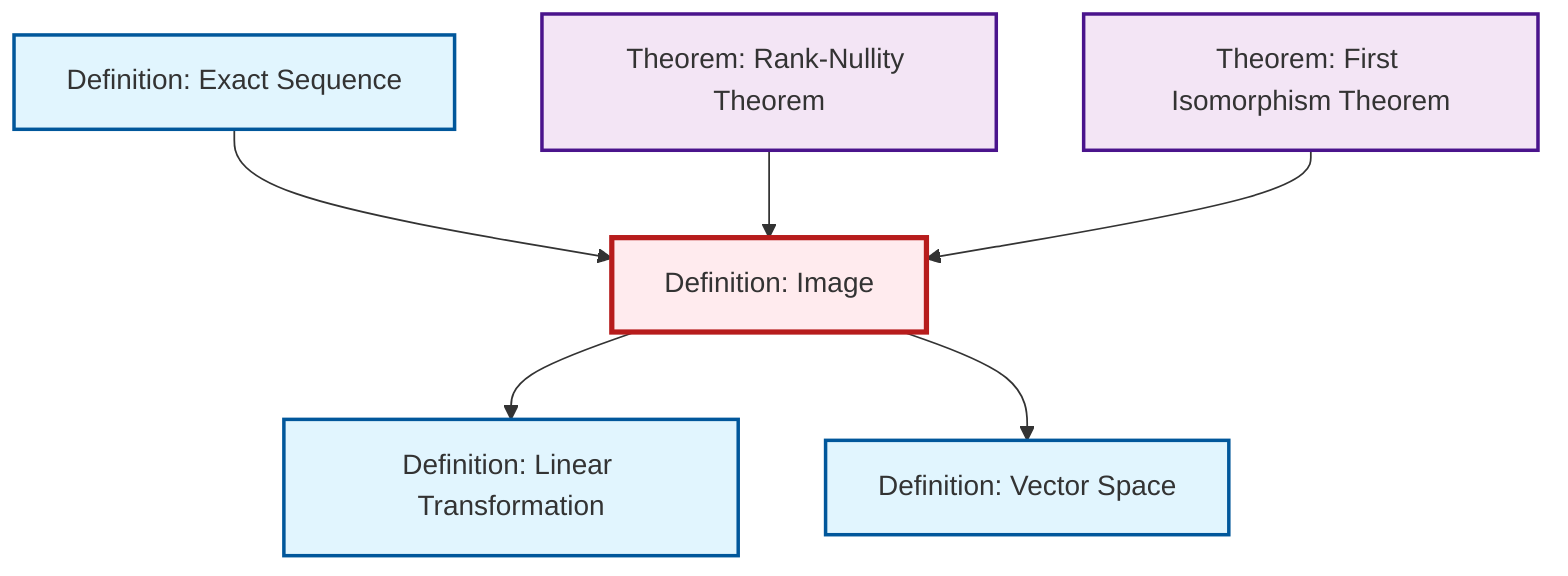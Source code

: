 graph TD
    classDef definition fill:#e1f5fe,stroke:#01579b,stroke-width:2px
    classDef theorem fill:#f3e5f5,stroke:#4a148c,stroke-width:2px
    classDef axiom fill:#fff3e0,stroke:#e65100,stroke-width:2px
    classDef example fill:#e8f5e9,stroke:#1b5e20,stroke-width:2px
    classDef current fill:#ffebee,stroke:#b71c1c,stroke-width:3px
    def-exact-sequence["Definition: Exact Sequence"]:::definition
    def-image["Definition: Image"]:::definition
    def-linear-transformation["Definition: Linear Transformation"]:::definition
    def-vector-space["Definition: Vector Space"]:::definition
    thm-first-isomorphism["Theorem: First Isomorphism Theorem"]:::theorem
    thm-rank-nullity["Theorem: Rank-Nullity Theorem"]:::theorem
    def-exact-sequence --> def-image
    def-image --> def-linear-transformation
    thm-rank-nullity --> def-image
    thm-first-isomorphism --> def-image
    def-image --> def-vector-space
    class def-image current